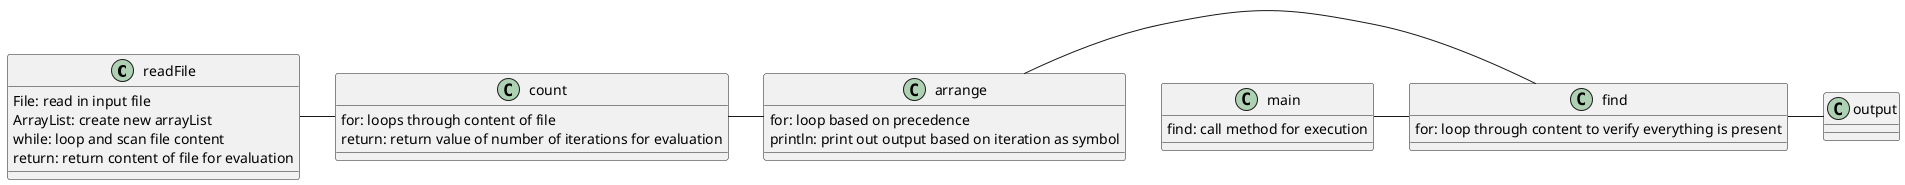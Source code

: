 @startuml

class readFile{
File: read in input file
ArrayList: create new arrayList
while: loop and scan file content
return: return content of file for evaluation
}

class count{
for: loops through content of file
return: return value of number of iterations for evaluation
}

class arrange{
for: loop based on precedence
println: print out output based on iteration as symbol
}

class find{
for: loop through content to verify everything is present
}

class main{
find: call method for execution
}

readFile - count
count - arrange
arrange - find
main - find
find - output

@enduml